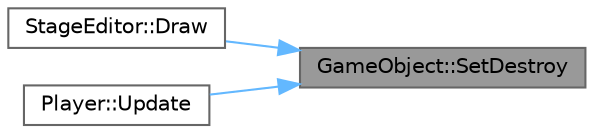 digraph "GameObject::SetDestroy"
{
 // LATEX_PDF_SIZE
  bgcolor="transparent";
  edge [fontname=Helvetica,fontsize=10,labelfontname=Helvetica,labelfontsize=10];
  node [fontname=Helvetica,fontsize=10,shape=box,height=0.2,width=0.4];
  rankdir="RL";
  Node1 [id="Node000001",label="GameObject::SetDestroy",height=0.2,width=0.4,color="gray40", fillcolor="grey60", style="filled", fontcolor="black",tooltip="オブジェクトの破棄フラグを設定します。"];
  Node1 -> Node2 [id="edge3_Node000001_Node000002",dir="back",color="steelblue1",style="solid",tooltip=" "];
  Node2 [id="Node000002",label="StageEditor::Draw",height=0.2,width=0.4,color="grey40", fillcolor="white", style="filled",URL="$class_stage_editor.html#a0ad4d32e138b04619af70a78764fdc23",tooltip="シーンの描画処理を行います。"];
  Node1 -> Node3 [id="edge4_Node000001_Node000003",dir="back",color="steelblue1",style="solid",tooltip=" "];
  Node3 [id="Node000003",label="Player::Update",height=0.2,width=0.4,color="grey40", fillcolor="white", style="filled",URL="$class_player.html#a5e17be3418fa0ac0192c05efaf3dc8bd",tooltip="プレイヤーオブジェクトの更新処理を行います。"];
}
